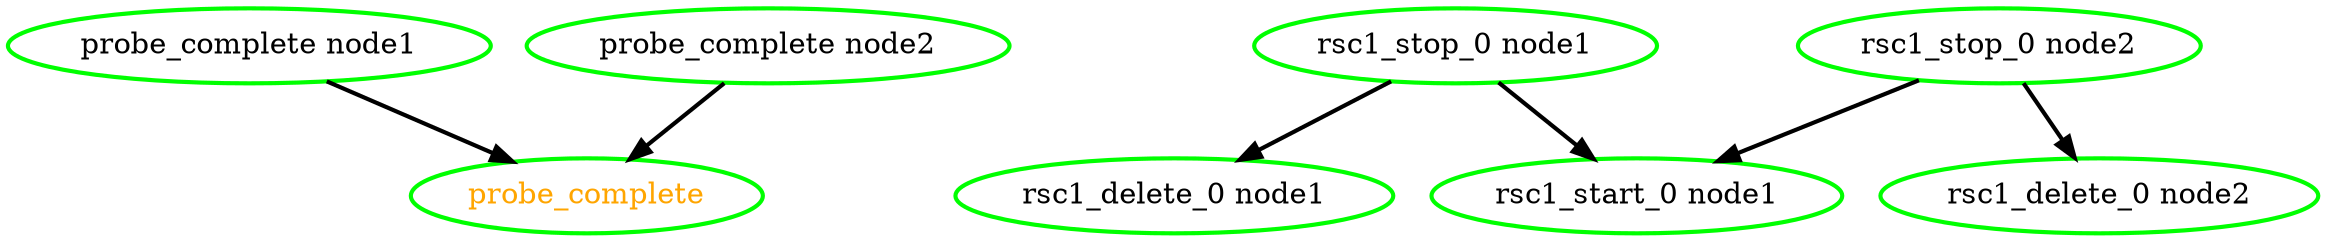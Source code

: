 digraph "g" {
	size = "30,30"
"probe_complete" [ style=bold color="green" fontcolor="orange" ]
"probe_complete node1" [ style=bold color="green" fontcolor="black" ]
"probe_complete node2" [ style=bold color="green" fontcolor="black" ]
"rsc1_stop_0 node1" [ style=bold color="green" fontcolor="black" ]
"rsc1_delete_0 node1" [ style=bold color="green" fontcolor="black" ]
"rsc1_stop_0 node2" [ style=bold color="green" fontcolor="black" ]
"rsc1_delete_0 node2" [ style=bold color="green" fontcolor="black" ]
"rsc1_start_0 node1" [ style=bold color="green" fontcolor="black" ]
"probe_complete node1" -> "probe_complete" [ style = bold]
"probe_complete node2" -> "probe_complete" [ style = bold]
"rsc1_stop_0 node1" -> "rsc1_delete_0 node1" [ style = bold]
"rsc1_stop_0 node2" -> "rsc1_delete_0 node2" [ style = bold]
"rsc1_stop_0 node1" -> "rsc1_start_0 node1" [ style = bold]
"rsc1_stop_0 node2" -> "rsc1_start_0 node1" [ style = bold]
}
